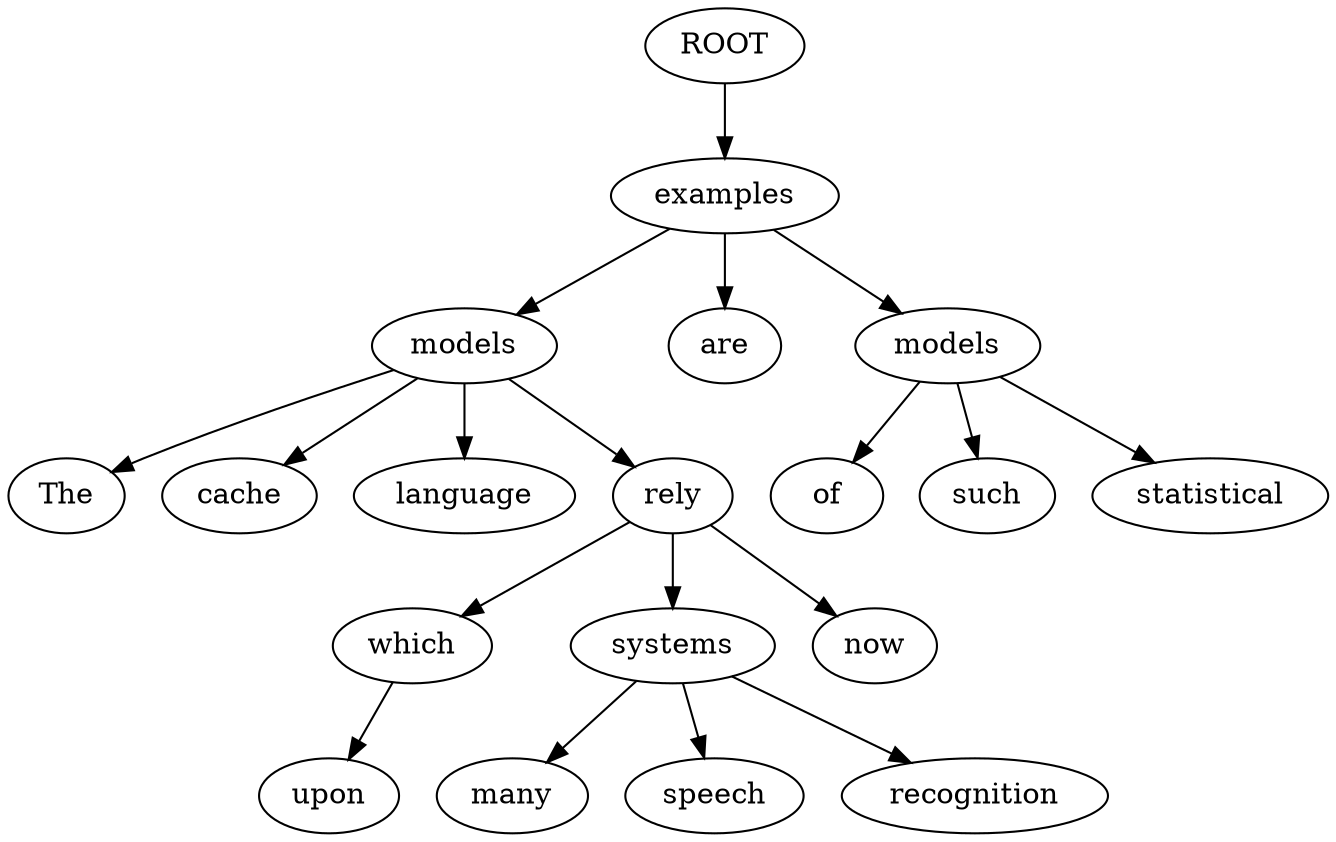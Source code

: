 digraph graph21 {
	node0 [label="ROOT"];
	node1 [label="The"];
	node2 [label="cache"];
	node3 [label="language"];
	node4 [label="models"];
	node5 [label="upon"];
	node6 [label="which"];
	node7 [label="many"];
	node8 [label="speech"];
	node9 [label="recognition"];
	node10 [label="systems"];
	node11 [label="now"];
	node12 [label="rely"];
	node13 [label="are"];
	node14 [label="examples"];
	node15 [label="of"];
	node16 [label="such"];
	node17 [label="statistical"];
	node18 [label="models"];
	node0 -> node14;
	node4 -> node1;
	node4 -> node2;
	node4 -> node3;
	node14 -> node4;
	node6 -> node5;
	node12 -> node6;
	node10 -> node7;
	node10 -> node8;
	node10 -> node9;
	node12 -> node10;
	node12 -> node11;
	node4 -> node12;
	node14 -> node13;
	node18 -> node15;
	node18 -> node16;
	node18 -> node17;
	node14 -> node18;
}
